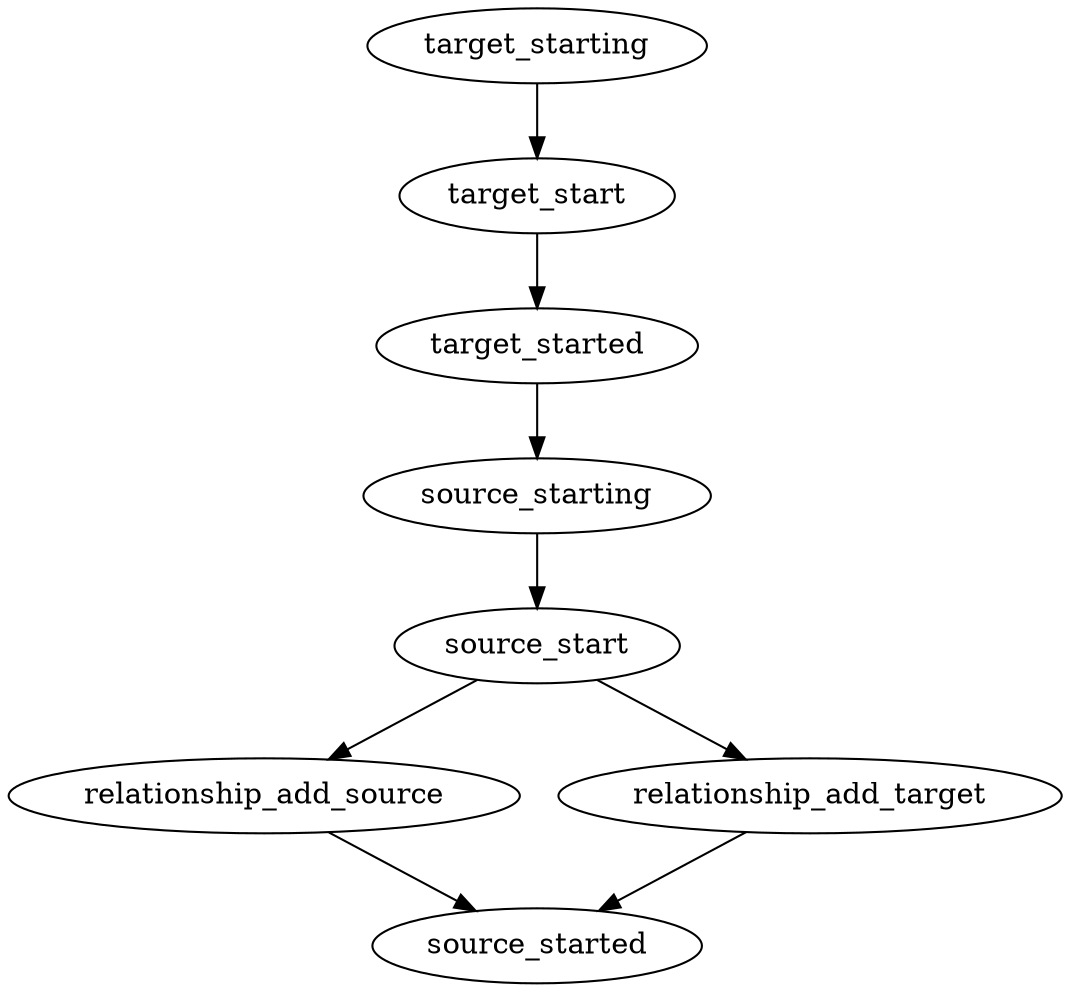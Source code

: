 digraph relationship_start_workflow {
  target_starting -> target_start -> target_started -> source_starting -> source_start;
  source_start -> relationship_add_source -> source_started;
  source_start -> relationship_add_target -> source_started;
}
